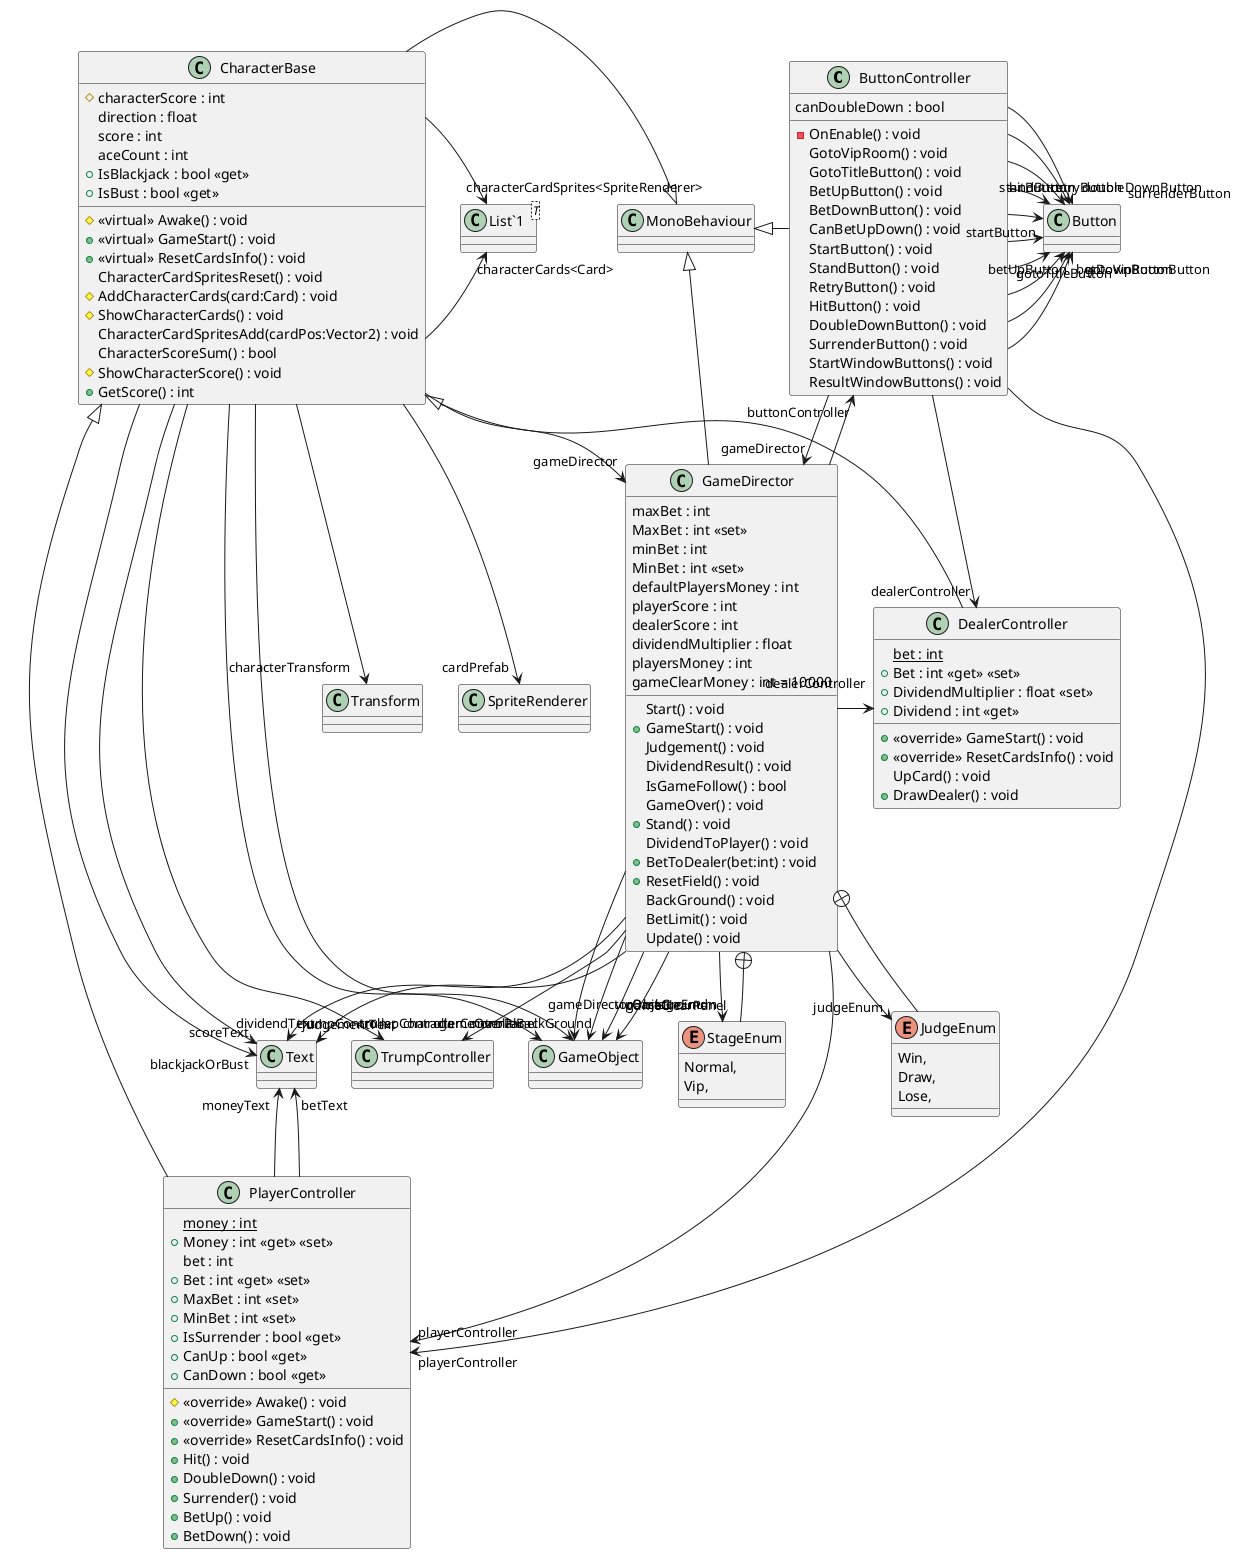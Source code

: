 @startuml gameCore
class ButtonController {
    - OnEnable() : void
    GotoVipRoom() : void
    GotoTitleButton() : void
    BetUpButton() : void
    BetDownButton() : void
    CanBetUpDown() : void
    canDoubleDown : bool
    StartButton() : void
    StandButton() : void
    RetryButton() : void
    HitButton() : void
    DoubleDownButton() : void
    SurrenderButton() : void
    StartWindowButtons() : void
    ResultWindowButtons() : void
}
MonoBehaviour <|-right- ButtonController
ButtonController -left-> "gotoVipRoomButton" Button
ButtonController --> "gotoTitleButton" Button
ButtonController --> "betUpButton" Button
ButtonController --> "betDownButton" Button
ButtonController --> "startButton" Button
ButtonController --> "standButton" Button
ButtonController --> "retryButton" Button
ButtonController --> "hitButton" Button
ButtonController --> "doubleDownButton" Button
ButtonController --> "surrenderButton" Button
ButtonController --> "gameDirector" GameDirector
ButtonController --> "playerController" PlayerController
ButtonController --> "dealerController" DealerController
class CharacterBase {
    # characterScore : int
    direction : float
    # <<virtual>> Awake() : void
    + <<virtual>> GameStart() : void
    + <<virtual>> ResetCardsInfo() : void
    CharacterCardSpritesReset() : void
    # AddCharacterCards(card:Card) : void
    # ShowCharacterCards() : void
    CharacterCardSpritesAdd(cardPos:Vector2) : void
    score : int
    aceCount : int
    CharacterScoreSum() : bool
    + IsBlackjack : bool <<get>>
    + IsBust : bool <<get>>
    # ShowCharacterScore() : void
    + GetScore() : int
}
class "List`1"<T> {
}
MonoBehaviour <|-left- CharacterBase
CharacterBase --> "characterController" GameObject
CharacterBase -down-> "blackjackOrBust" Text
CharacterBase --> "characterTransform" Transform
CharacterBase --> "cardPrefab" SpriteRenderer
CharacterBase --> "gameDirectorObject" GameObject
CharacterBase --> "gameDirector" GameDirector
CharacterBase -down-> "trumpController" TrumpController
CharacterBase --> "scoreText" Text
CharacterBase --> "characterCards<Card>" "List`1"
CharacterBase -left-> "characterCardSprites<SpriteRenderer>" "List`1"

class DealerController {
    {static} bet : int
    + Bet : int <<get>> <<set>>
    + DividendMultiplier : float <<set>>
    + Dividend : int <<get>>
    + <<override>> GameStart() : void
    + <<override>> ResetCardsInfo() : void
    UpCard() : void
    + DrawDealer() : void
}
CharacterBase <|-- DealerController
class GameDirector {
    maxBet : int
    MaxBet : int <<set>>
    minBet : int
    MinBet : int <<set>>
    defaultPlayersMoney : int
    Start() : void
    + GameStart() : void
    playerScore : int
    dealerScore : int
    Judgement() : void
    dividendMultiplier : float
    DividendResult() : void
    playersMoney : int
    IsGameFollow() : bool
    GameOver() : void
    gameClearMoney : int = 10000
    + Stand() : void
    DividendToPlayer() : void
    + BetToDealer(bet:int) : void
    + ResetField() : void
    BackGround() : void
    BetLimit() : void
    Update() : void
}
enum JudgeEnum {
    Win,
    Draw,
    Lose,
}
enum StageEnum {
    Normal,
    Vip,
}
MonoBehaviour <|-- GameDirector
GameDirector --> "gameOverPanel" GameObject
GameDirector --> "gameClearPanel" GameObject
GameDirector --> "playerController" PlayerController
GameDirector -right-> "dealerController" DealerController
GameDirector --> "trumpController" TrumpController
GameDirector --> "buttonController" ButtonController
GameDirector --> "judgementText" Text
GameDirector --> "dividendText" Text
GameDirector --> "judgeEnum" JudgeEnum
GameDirector --> "stageEnum" StageEnum
GameDirector --> "normalBackGround" GameObject
GameDirector --> "vipBackGround" GameObject
GameDirector +-- JudgeEnum
GameDirector +-- StageEnum

class PlayerController {
    {static} money : int
    + Money : int <<get>> <<set>>
    bet : int
    + Bet : int <<get>> <<set>>
    + MaxBet : int <<set>>
    + MinBet : int <<set>>
    # <<override>> Awake() : void
    + <<override>> GameStart() : void
    + <<override>> ResetCardsInfo() : void
    + Hit() : void
    + DoubleDown() : void
    + IsSurrender : bool <<get>>
    + Surrender() : void
    + CanUp : bool <<get>>
    + CanDown : bool <<get>>
    + BetUp() : void
    + BetDown() : void
}
CharacterBase <|-- PlayerController
PlayerController -up-> "moneyText" Text
PlayerController --> "betText" Text

@enduml
@startuml Trump
class TrumpController {
    + ResetCardsInfo() : void
    CreateCards() : void
    ShuffleCards() : void
    + DrawCard() : Card
    ConvertNumberForBlackjack(card:Card) : void
}
class Card {
    - number : int
    - suit : string
    + Number : int <<get>> <<set>>
    + Suit : string <<get>> <<set>>
    # Card(sprite:Sprite, number:int)
}
class Hart {
    + Hart(sprite:Sprite, number:int)
}
class Spade {
    + Spade(sprite:Sprite, number:int)
}
class Clover {
    + Clover(sprite:Sprite, number:int)
}
class Diamond {
    + Diamond(sprite:Sprite, number:int)
}
class "List`1"<T> {
}
class "Stack`1"<T> {
}
MonoBehaviour <|-- TrumpController
TrumpController --> "back" Sprite
TrumpController --> "Back" Sprite
TrumpController --> "orderCards<Card>" "List`1"
TrumpController --> "playingCards<Card>" "Stack`1"
Card --> "sprite" Sprite
Card --> "Sprite" Sprite
Card <|-- Hart
Card <|-- Spade
Card <|-- Clover
Card <|-- Diamond
@enduml
@startuml
class GotoVipRoomManager {
    Start() : void
    RuleDescription() : void
    GotoVipRoom() : void
}
MonoBehaviour <|-- GotoVipRoomManager
GotoVipRoomManager --> "ruleDescriptionButton" Button
GotoVipRoomManager --> "gotoVipRoomButton" Button
GotoVipRoomManager --> "vipRoomText" GameObject
GotoVipRoomManager --> "vipRoomRuleText" GameObject
class TitleManager {
    Start() : void
    GotoMain() : void
    GameRule() : void
    BackToTitle() : void
}
MonoBehaviour <|-- TitleManager
TitleManager --> "gotoMainButton" Button
TitleManager --> "gameRuleButton" Button
TitleManager --> "backToTitleButton" Button
TitleManager --> "gameRulePanel" GameObject
@enduml